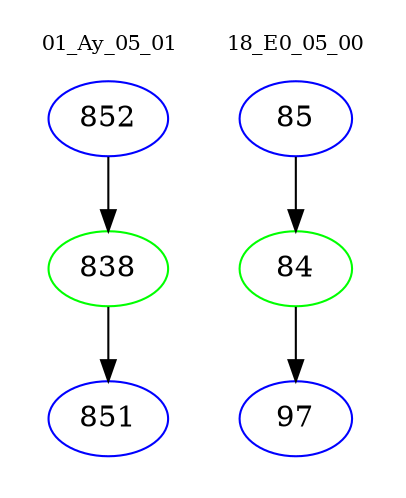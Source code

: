 digraph{
subgraph cluster_0 {
color = white
label = "01_Ay_05_01";
fontsize=10;
T0_852 [label="852", color="blue"]
T0_852 -> T0_838 [color="black"]
T0_838 [label="838", color="green"]
T0_838 -> T0_851 [color="black"]
T0_851 [label="851", color="blue"]
}
subgraph cluster_1 {
color = white
label = "18_E0_05_00";
fontsize=10;
T1_85 [label="85", color="blue"]
T1_85 -> T1_84 [color="black"]
T1_84 [label="84", color="green"]
T1_84 -> T1_97 [color="black"]
T1_97 [label="97", color="blue"]
}
}
